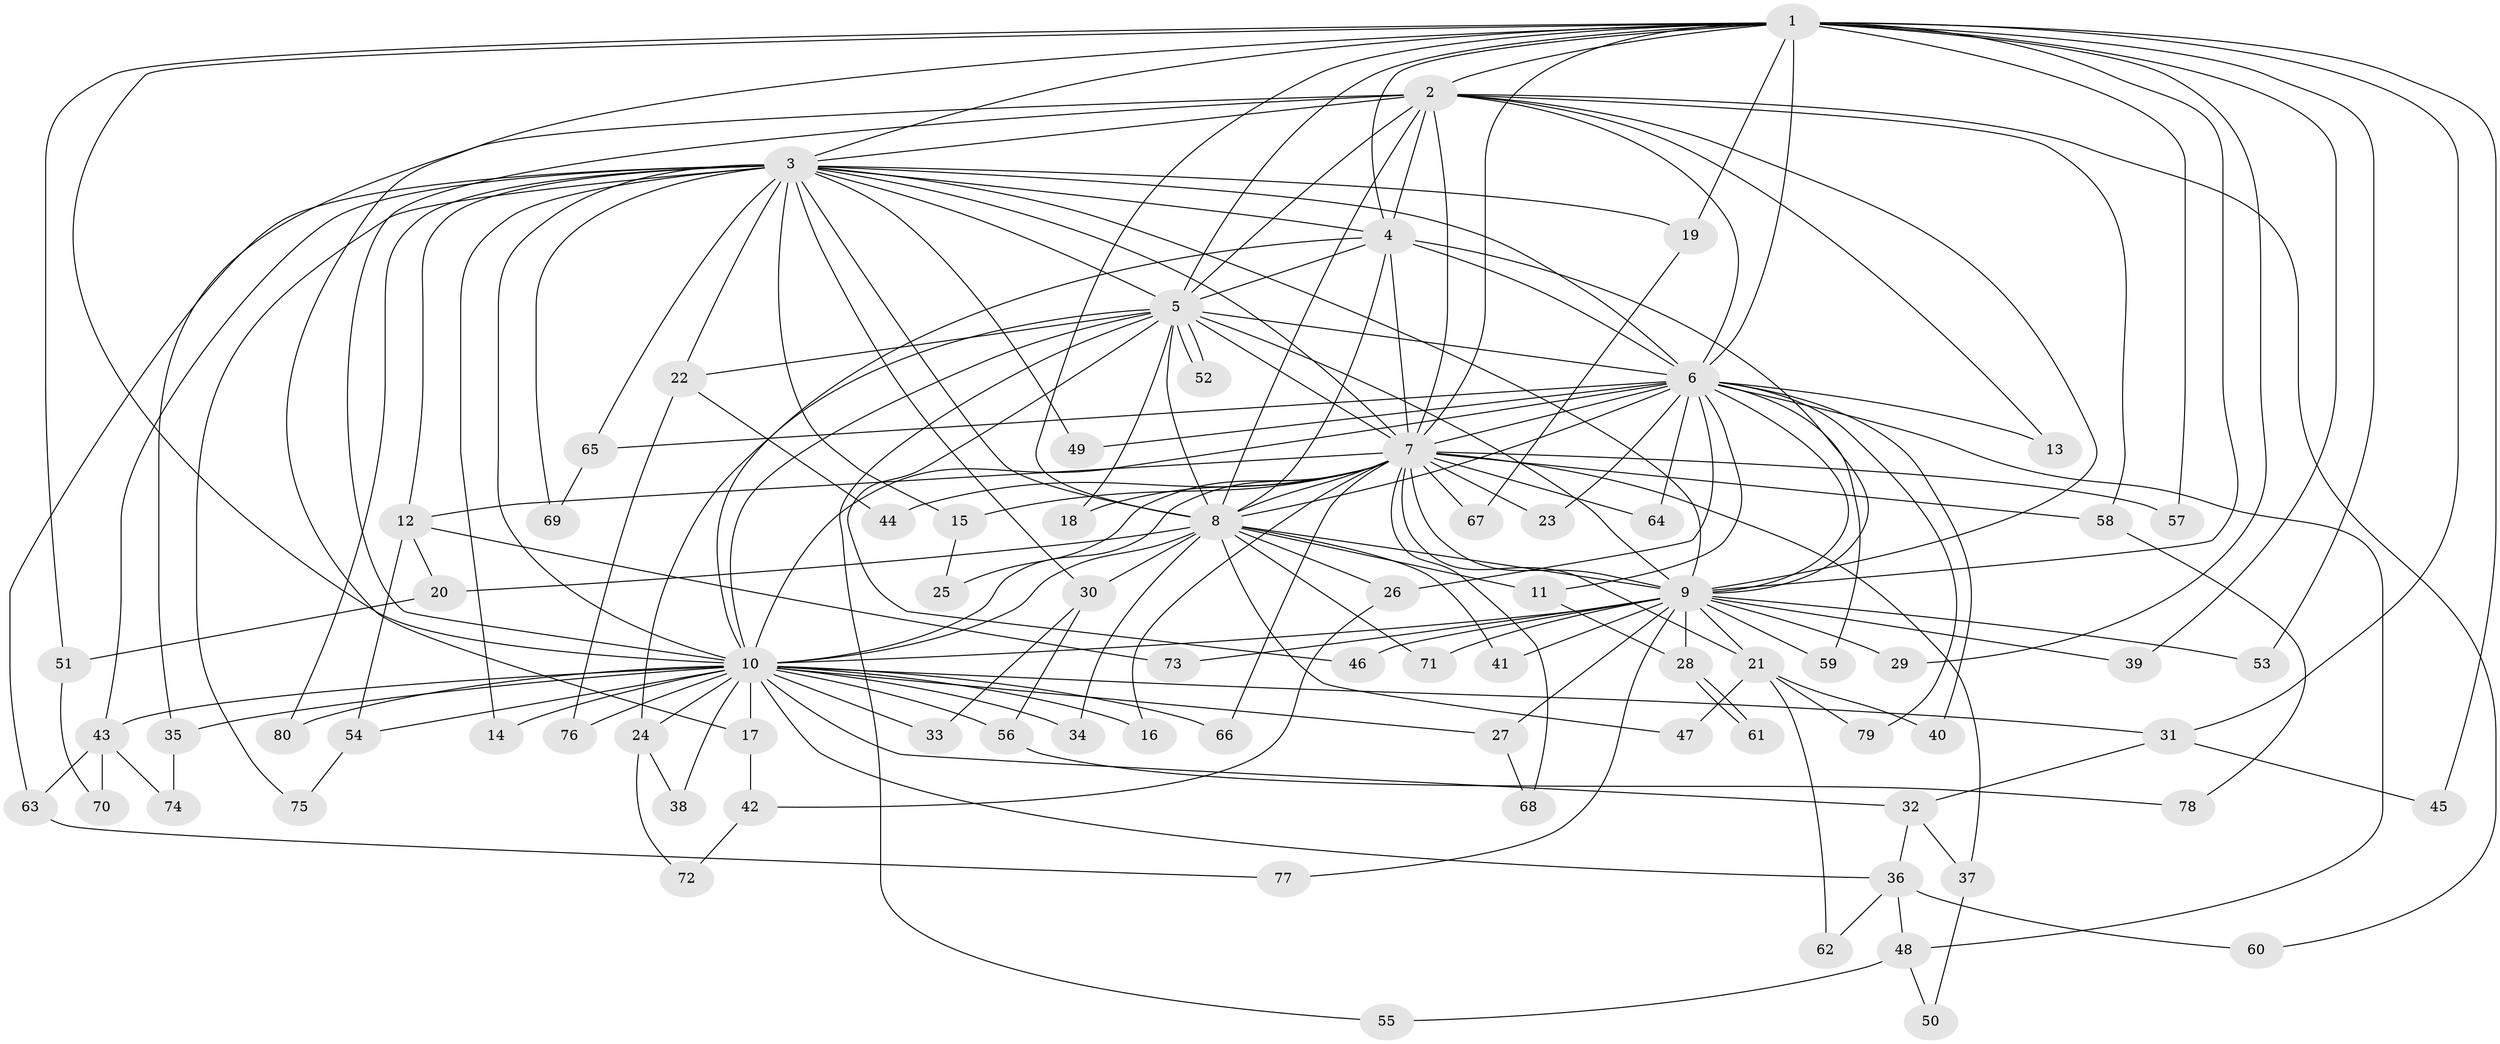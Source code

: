// coarse degree distribution, {16: 0.06666666666666667, 11: 0.016666666666666666, 21: 0.016666666666666666, 8: 0.016666666666666666, 31: 0.016666666666666666, 22: 0.016666666666666666, 6: 0.03333333333333333, 2: 0.5333333333333333, 3: 0.16666666666666666, 5: 0.03333333333333333, 4: 0.06666666666666667, 1: 0.016666666666666666}
// Generated by graph-tools (version 1.1) at 2025/41/03/06/25 10:41:42]
// undirected, 80 vertices, 185 edges
graph export_dot {
graph [start="1"]
  node [color=gray90,style=filled];
  1;
  2;
  3;
  4;
  5;
  6;
  7;
  8;
  9;
  10;
  11;
  12;
  13;
  14;
  15;
  16;
  17;
  18;
  19;
  20;
  21;
  22;
  23;
  24;
  25;
  26;
  27;
  28;
  29;
  30;
  31;
  32;
  33;
  34;
  35;
  36;
  37;
  38;
  39;
  40;
  41;
  42;
  43;
  44;
  45;
  46;
  47;
  48;
  49;
  50;
  51;
  52;
  53;
  54;
  55;
  56;
  57;
  58;
  59;
  60;
  61;
  62;
  63;
  64;
  65;
  66;
  67;
  68;
  69;
  70;
  71;
  72;
  73;
  74;
  75;
  76;
  77;
  78;
  79;
  80;
  1 -- 2;
  1 -- 3;
  1 -- 4;
  1 -- 5;
  1 -- 6;
  1 -- 7;
  1 -- 8;
  1 -- 9;
  1 -- 10;
  1 -- 17;
  1 -- 19;
  1 -- 29;
  1 -- 31;
  1 -- 39;
  1 -- 45;
  1 -- 51;
  1 -- 53;
  1 -- 57;
  2 -- 3;
  2 -- 4;
  2 -- 5;
  2 -- 6;
  2 -- 7;
  2 -- 8;
  2 -- 9;
  2 -- 10;
  2 -- 13;
  2 -- 35;
  2 -- 58;
  2 -- 60;
  3 -- 4;
  3 -- 5;
  3 -- 6;
  3 -- 7;
  3 -- 8;
  3 -- 9;
  3 -- 10;
  3 -- 12;
  3 -- 14;
  3 -- 15;
  3 -- 19;
  3 -- 22;
  3 -- 30;
  3 -- 43;
  3 -- 49;
  3 -- 63;
  3 -- 65;
  3 -- 69;
  3 -- 75;
  3 -- 80;
  4 -- 5;
  4 -- 6;
  4 -- 7;
  4 -- 8;
  4 -- 9;
  4 -- 10;
  5 -- 6;
  5 -- 7;
  5 -- 8;
  5 -- 9;
  5 -- 10;
  5 -- 18;
  5 -- 22;
  5 -- 24;
  5 -- 46;
  5 -- 52;
  5 -- 52;
  5 -- 55;
  6 -- 7;
  6 -- 8;
  6 -- 9;
  6 -- 10;
  6 -- 11;
  6 -- 13;
  6 -- 23;
  6 -- 26;
  6 -- 40;
  6 -- 48;
  6 -- 49;
  6 -- 59;
  6 -- 64;
  6 -- 65;
  6 -- 79;
  7 -- 8;
  7 -- 9;
  7 -- 10;
  7 -- 12;
  7 -- 15;
  7 -- 16;
  7 -- 18;
  7 -- 21;
  7 -- 23;
  7 -- 25;
  7 -- 37;
  7 -- 44;
  7 -- 57;
  7 -- 58;
  7 -- 64;
  7 -- 66;
  7 -- 67;
  7 -- 68;
  8 -- 9;
  8 -- 10;
  8 -- 11;
  8 -- 20;
  8 -- 26;
  8 -- 30;
  8 -- 34;
  8 -- 41;
  8 -- 47;
  8 -- 71;
  9 -- 10;
  9 -- 21;
  9 -- 27;
  9 -- 28;
  9 -- 29;
  9 -- 39;
  9 -- 41;
  9 -- 46;
  9 -- 53;
  9 -- 59;
  9 -- 71;
  9 -- 73;
  9 -- 77;
  10 -- 14;
  10 -- 16;
  10 -- 17;
  10 -- 24;
  10 -- 27;
  10 -- 31;
  10 -- 32;
  10 -- 33;
  10 -- 34;
  10 -- 35;
  10 -- 36;
  10 -- 38;
  10 -- 43;
  10 -- 54;
  10 -- 56;
  10 -- 66;
  10 -- 76;
  10 -- 80;
  11 -- 28;
  12 -- 20;
  12 -- 54;
  12 -- 73;
  15 -- 25;
  17 -- 42;
  19 -- 67;
  20 -- 51;
  21 -- 40;
  21 -- 47;
  21 -- 62;
  21 -- 79;
  22 -- 44;
  22 -- 76;
  24 -- 38;
  24 -- 72;
  26 -- 42;
  27 -- 68;
  28 -- 61;
  28 -- 61;
  30 -- 33;
  30 -- 56;
  31 -- 32;
  31 -- 45;
  32 -- 36;
  32 -- 37;
  35 -- 74;
  36 -- 48;
  36 -- 60;
  36 -- 62;
  37 -- 50;
  42 -- 72;
  43 -- 63;
  43 -- 70;
  43 -- 74;
  48 -- 50;
  48 -- 55;
  51 -- 70;
  54 -- 75;
  56 -- 78;
  58 -- 78;
  63 -- 77;
  65 -- 69;
}
